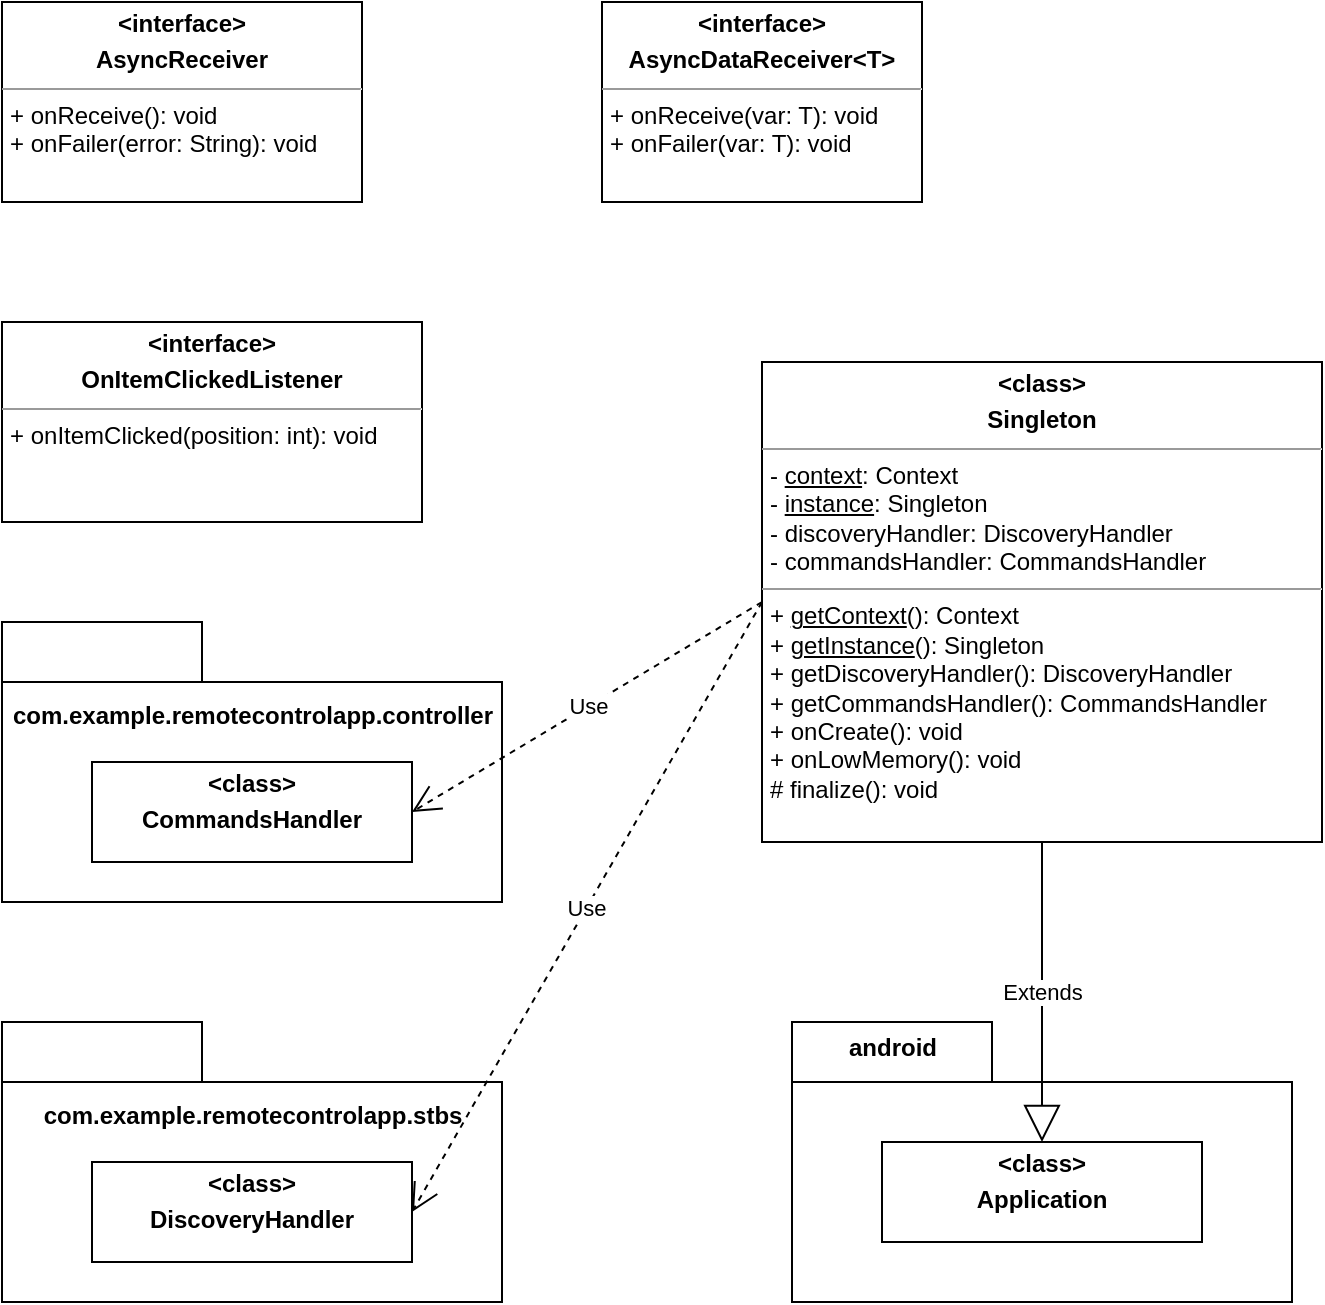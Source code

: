 <mxfile version="21.3.2" type="device">
  <diagram name="Page-1" id="nDndCxQJWL_P8zzZan5N">
    <mxGraphModel dx="1050" dy="549" grid="1" gridSize="10" guides="1" tooltips="1" connect="1" arrows="1" fold="1" page="1" pageScale="1" pageWidth="850" pageHeight="1100" math="0" shadow="0">
      <root>
        <mxCell id="0" />
        <mxCell id="1" parent="0" />
        <mxCell id="P4lQ85JaV9uqgHRSdKBN-1" value="&lt;p style=&quot;margin:0px;margin-top:4px;text-align:center;&quot;&gt;&lt;b&gt;&amp;lt;interface&amp;gt;&lt;/b&gt;&lt;/p&gt;&lt;p style=&quot;margin:0px;margin-top:4px;text-align:center;&quot;&gt;&lt;b&gt;AsyncDataReceiver&amp;lt;T&amp;gt;&lt;/b&gt;&lt;br&gt;&lt;/p&gt;&lt;hr size=&quot;1&quot;&gt;&lt;p style=&quot;margin:0px;margin-left:4px;&quot;&gt;&lt;/p&gt;&lt;p style=&quot;margin:0px;margin-left:4px;&quot;&gt;+ onReceive(var: T): void&lt;/p&gt;&lt;p style=&quot;margin:0px;margin-left:4px;&quot;&gt;+ onFailer(var: T): void&lt;/p&gt;" style="verticalAlign=top;align=left;overflow=fill;fontSize=12;fontFamily=Helvetica;html=1;whiteSpace=wrap;" vertex="1" parent="1">
          <mxGeometry x="410" y="220" width="160" height="100" as="geometry" />
        </mxCell>
        <mxCell id="P4lQ85JaV9uqgHRSdKBN-2" value="&lt;p style=&quot;margin:0px;margin-top:4px;text-align:center;&quot;&gt;&lt;b&gt;&amp;lt;interface&amp;gt;&lt;/b&gt;&lt;/p&gt;&lt;p style=&quot;margin:0px;margin-top:4px;text-align:center;&quot;&gt;&lt;b&gt;AsyncReceiver&lt;/b&gt;&lt;br&gt;&lt;/p&gt;&lt;hr size=&quot;1&quot;&gt;&lt;p style=&quot;margin:0px;margin-left:4px;&quot;&gt;&lt;/p&gt;&lt;p style=&quot;margin:0px;margin-left:4px;&quot;&gt;+ onReceive(): void&lt;/p&gt;&lt;p style=&quot;margin:0px;margin-left:4px;&quot;&gt;+ onFailer(error: String): void&lt;/p&gt;" style="verticalAlign=top;align=left;overflow=fill;fontSize=12;fontFamily=Helvetica;html=1;whiteSpace=wrap;" vertex="1" parent="1">
          <mxGeometry x="110" y="220" width="180" height="100" as="geometry" />
        </mxCell>
        <mxCell id="P4lQ85JaV9uqgHRSdKBN-3" value="&lt;p style=&quot;margin:0px;margin-top:4px;text-align:center;&quot;&gt;&lt;b&gt;&amp;lt;interface&amp;gt;&lt;/b&gt;&lt;/p&gt;&lt;p style=&quot;margin:0px;margin-top:4px;text-align:center;&quot;&gt;&lt;b&gt;OnItemClickedListener&lt;/b&gt;&lt;/p&gt;&lt;hr size=&quot;1&quot;&gt;&lt;p style=&quot;margin:0px;margin-left:4px;&quot;&gt;&lt;/p&gt;&lt;p style=&quot;margin:0px;margin-left:4px;&quot;&gt;+ onItemClicked(position: int): void&lt;/p&gt;" style="verticalAlign=top;align=left;overflow=fill;fontSize=12;fontFamily=Helvetica;html=1;whiteSpace=wrap;" vertex="1" parent="1">
          <mxGeometry x="110" y="380" width="210" height="100" as="geometry" />
        </mxCell>
        <mxCell id="P4lQ85JaV9uqgHRSdKBN-5" value="&lt;p style=&quot;margin:0px;margin-top:4px;text-align:center;&quot;&gt;&lt;b&gt;&amp;lt;class&amp;gt;&lt;/b&gt;&lt;/p&gt;&lt;p style=&quot;margin:0px;margin-top:4px;text-align:center;&quot;&gt;&lt;b&gt;Singleton&lt;/b&gt;&lt;/p&gt;&lt;hr size=&quot;1&quot;&gt;&lt;p style=&quot;margin:0px;margin-left:4px;&quot;&gt;- &lt;u&gt;context&lt;/u&gt;: Context&lt;/p&gt;&lt;p style=&quot;margin:0px;margin-left:4px;&quot;&gt;- &lt;u&gt;instance&lt;/u&gt;: Singleton&lt;/p&gt;&lt;p style=&quot;margin:0px;margin-left:4px;&quot;&gt;- discoveryHandler: DiscoveryHandler&lt;/p&gt;&lt;p style=&quot;margin:0px;margin-left:4px;&quot;&gt;- commandsHandler: CommandsHandler&lt;/p&gt;&lt;hr size=&quot;1&quot;&gt;&lt;p style=&quot;margin:0px;margin-left:4px;&quot;&gt;+ &lt;u&gt;getContext&lt;/u&gt;(): Context&lt;/p&gt;&lt;p style=&quot;margin:0px;margin-left:4px;&quot;&gt;+ &lt;u&gt;getInstance&lt;/u&gt;(): Singleton&lt;/p&gt;&lt;p style=&quot;margin:0px;margin-left:4px;&quot;&gt;+ getDiscoveryHandler(): DiscoveryHandler&lt;/p&gt;&lt;p style=&quot;margin:0px;margin-left:4px;&quot;&gt;+ getCommandsHandler(): CommandsHandler&lt;/p&gt;&lt;p style=&quot;margin:0px;margin-left:4px;&quot;&gt;+ onCreate(): void&lt;/p&gt;&lt;p style=&quot;margin:0px;margin-left:4px;&quot;&gt;+ onLowMemory(): void&lt;/p&gt;&lt;p style=&quot;margin:0px;margin-left:4px;&quot;&gt;# finalize(): void&lt;/p&gt;" style="verticalAlign=top;align=left;overflow=fill;fontSize=12;fontFamily=Helvetica;html=1;whiteSpace=wrap;" vertex="1" parent="1">
          <mxGeometry x="490" y="400" width="280" height="240" as="geometry" />
        </mxCell>
        <mxCell id="P4lQ85JaV9uqgHRSdKBN-6" value="" style="shape=folder;fontStyle=1;spacingTop=10;tabWidth=100;tabHeight=30;tabPosition=left;html=1;whiteSpace=wrap;" vertex="1" parent="1">
          <mxGeometry x="505" y="730" width="250" height="140" as="geometry" />
        </mxCell>
        <mxCell id="P4lQ85JaV9uqgHRSdKBN-7" value="android" style="text;align=center;fontStyle=1;verticalAlign=middle;spacingLeft=3;spacingRight=3;strokeColor=none;rotatable=0;points=[[0,0.5],[1,0.5]];portConstraint=eastwest;html=1;" vertex="1" parent="1">
          <mxGeometry x="515" y="730" width="80" height="26" as="geometry" />
        </mxCell>
        <mxCell id="P4lQ85JaV9uqgHRSdKBN-8" value="&lt;p style=&quot;margin:0px;margin-top:4px;text-align:center;&quot;&gt;&lt;b&gt;&amp;lt;class&amp;gt;&lt;/b&gt;&lt;/p&gt;&lt;p style=&quot;margin:0px;margin-top:4px;text-align:center;&quot;&gt;&lt;b&gt;Application&lt;/b&gt;&lt;/p&gt;" style="verticalAlign=top;align=left;overflow=fill;fontSize=12;fontFamily=Helvetica;html=1;whiteSpace=wrap;" vertex="1" parent="1">
          <mxGeometry x="550" y="790" width="160" height="50" as="geometry" />
        </mxCell>
        <mxCell id="P4lQ85JaV9uqgHRSdKBN-9" value="" style="shape=folder;fontStyle=1;spacingTop=10;tabWidth=100;tabHeight=30;tabPosition=left;html=1;whiteSpace=wrap;" vertex="1" parent="1">
          <mxGeometry x="110" y="530" width="250" height="140" as="geometry" />
        </mxCell>
        <mxCell id="P4lQ85JaV9uqgHRSdKBN-10" value="com.example.remotecontrolapp.controller" style="text;align=center;fontStyle=1;verticalAlign=middle;spacingLeft=3;spacingRight=3;strokeColor=none;rotatable=0;points=[[0,0.5],[1,0.5]];portConstraint=eastwest;html=1;" vertex="1" parent="1">
          <mxGeometry x="195" y="564" width="80" height="26" as="geometry" />
        </mxCell>
        <mxCell id="P4lQ85JaV9uqgHRSdKBN-11" value="&lt;p style=&quot;margin:0px;margin-top:4px;text-align:center;&quot;&gt;&lt;b&gt;&amp;lt;class&amp;gt;&lt;/b&gt;&lt;/p&gt;&lt;p style=&quot;margin:0px;margin-top:4px;text-align:center;&quot;&gt;&lt;b&gt;CommandsHandler&lt;/b&gt;&lt;/p&gt;" style="verticalAlign=top;align=left;overflow=fill;fontSize=12;fontFamily=Helvetica;html=1;whiteSpace=wrap;" vertex="1" parent="1">
          <mxGeometry x="155" y="600" width="160" height="50" as="geometry" />
        </mxCell>
        <mxCell id="P4lQ85JaV9uqgHRSdKBN-12" value="" style="shape=folder;fontStyle=1;spacingTop=10;tabWidth=100;tabHeight=30;tabPosition=left;html=1;whiteSpace=wrap;" vertex="1" parent="1">
          <mxGeometry x="110" y="730" width="250" height="140" as="geometry" />
        </mxCell>
        <mxCell id="P4lQ85JaV9uqgHRSdKBN-13" value="com.example.remotecontrolapp.stbs" style="text;align=center;fontStyle=1;verticalAlign=middle;spacingLeft=3;spacingRight=3;strokeColor=none;rotatable=0;points=[[0,0.5],[1,0.5]];portConstraint=eastwest;html=1;" vertex="1" parent="1">
          <mxGeometry x="195" y="764" width="80" height="26" as="geometry" />
        </mxCell>
        <mxCell id="P4lQ85JaV9uqgHRSdKBN-14" value="&lt;p style=&quot;margin:0px;margin-top:4px;text-align:center;&quot;&gt;&lt;b&gt;&amp;lt;class&amp;gt;&lt;/b&gt;&lt;/p&gt;&lt;p style=&quot;margin:0px;margin-top:4px;text-align:center;&quot;&gt;&lt;b&gt;DiscoveryHandler&lt;/b&gt;&lt;/p&gt;" style="verticalAlign=top;align=left;overflow=fill;fontSize=12;fontFamily=Helvetica;html=1;whiteSpace=wrap;" vertex="1" parent="1">
          <mxGeometry x="155" y="800" width="160" height="50" as="geometry" />
        </mxCell>
        <mxCell id="P4lQ85JaV9uqgHRSdKBN-15" value="Extends" style="endArrow=block;endSize=16;endFill=0;html=1;rounded=0;exitX=0.5;exitY=1;exitDx=0;exitDy=0;entryX=0.5;entryY=0;entryDx=0;entryDy=0;" edge="1" parent="1" source="P4lQ85JaV9uqgHRSdKBN-5" target="P4lQ85JaV9uqgHRSdKBN-8">
          <mxGeometry width="160" relative="1" as="geometry">
            <mxPoint x="690" y="660" as="sourcePoint" />
            <mxPoint x="850" y="660" as="targetPoint" />
          </mxGeometry>
        </mxCell>
        <mxCell id="P4lQ85JaV9uqgHRSdKBN-16" value="Use" style="endArrow=open;endSize=12;dashed=1;html=1;rounded=0;exitX=0;exitY=0.5;exitDx=0;exitDy=0;entryX=1;entryY=0.5;entryDx=0;entryDy=0;" edge="1" parent="1" source="P4lQ85JaV9uqgHRSdKBN-5" target="P4lQ85JaV9uqgHRSdKBN-14">
          <mxGeometry width="160" relative="1" as="geometry">
            <mxPoint x="690" y="660" as="sourcePoint" />
            <mxPoint x="850" y="660" as="targetPoint" />
          </mxGeometry>
        </mxCell>
        <mxCell id="P4lQ85JaV9uqgHRSdKBN-17" value="Use" style="endArrow=open;endSize=12;dashed=1;html=1;rounded=0;exitX=0;exitY=0.5;exitDx=0;exitDy=0;entryX=1;entryY=0.5;entryDx=0;entryDy=0;" edge="1" parent="1" source="P4lQ85JaV9uqgHRSdKBN-5" target="P4lQ85JaV9uqgHRSdKBN-11">
          <mxGeometry width="160" relative="1" as="geometry">
            <mxPoint x="690" y="660" as="sourcePoint" />
            <mxPoint x="850" y="660" as="targetPoint" />
          </mxGeometry>
        </mxCell>
      </root>
    </mxGraphModel>
  </diagram>
</mxfile>
